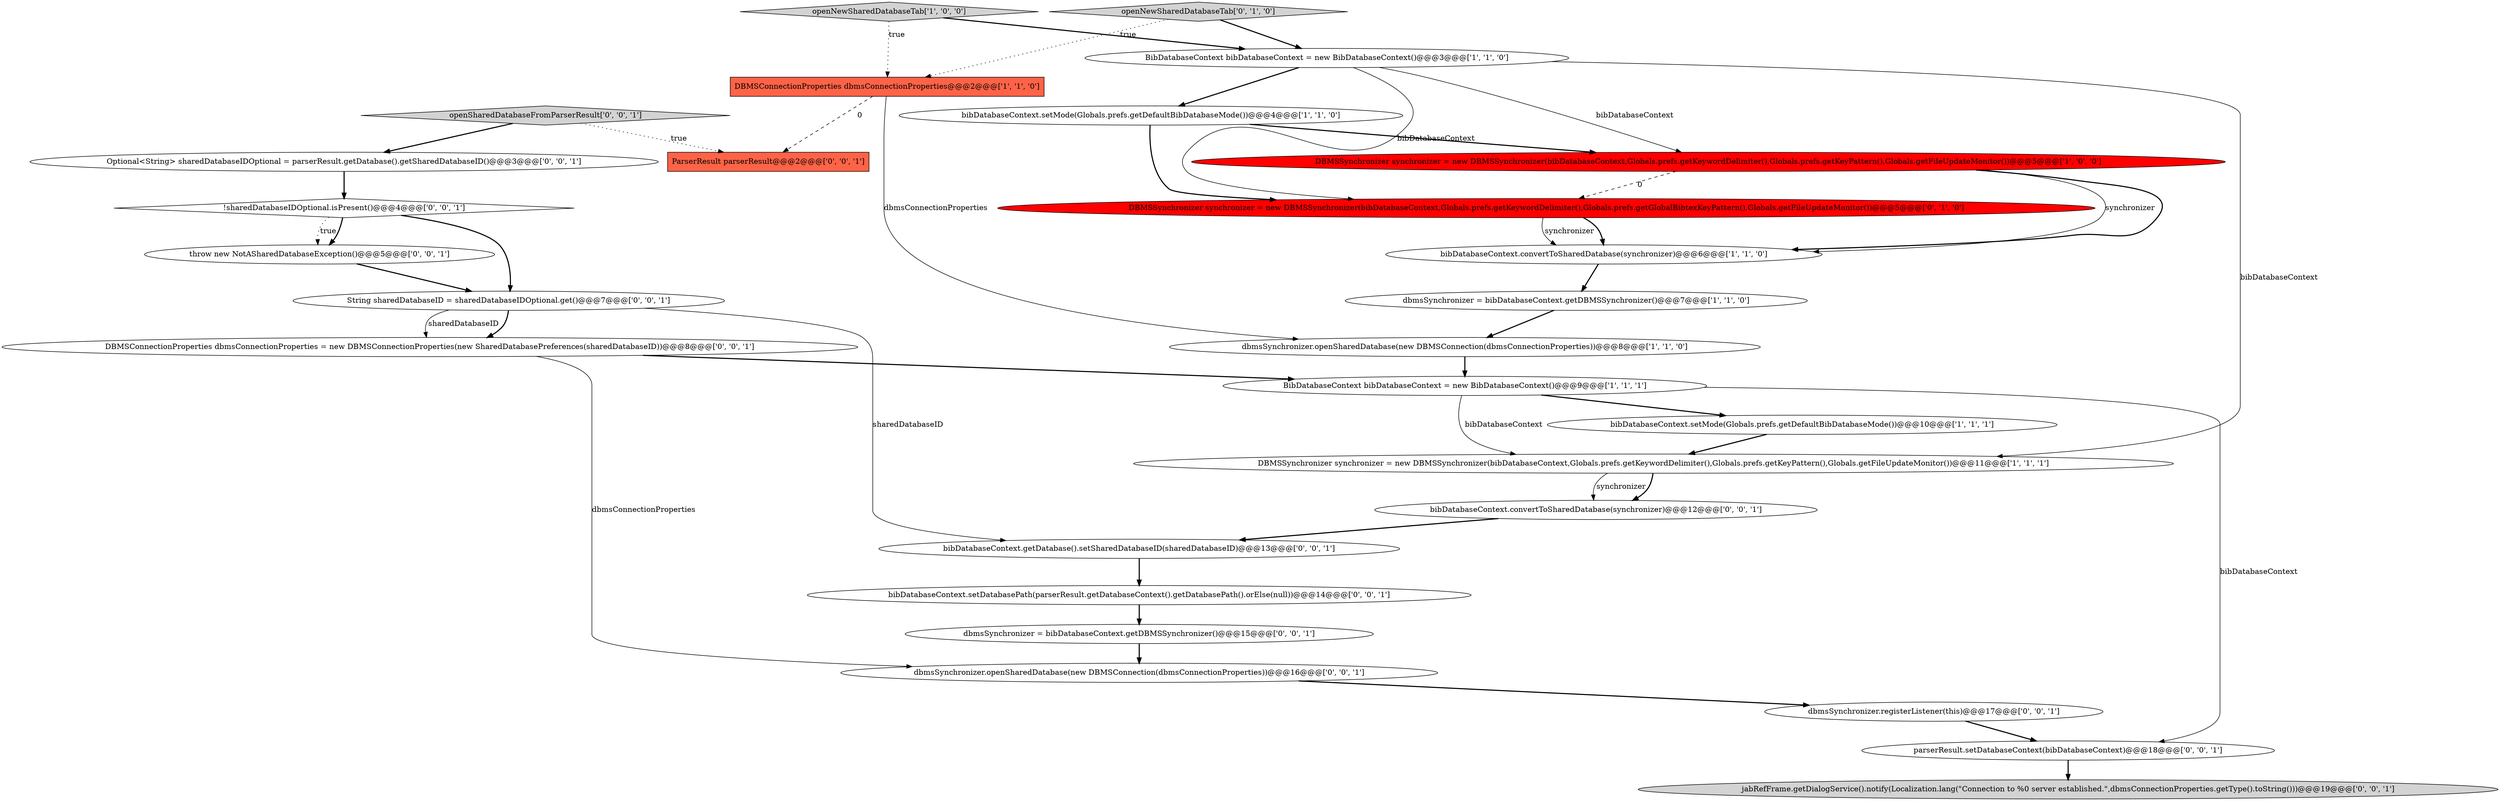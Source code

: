digraph {
19 [style = filled, label = "bibDatabaseContext.getDatabase().setSharedDatabaseID(sharedDatabaseID)@@@13@@@['0', '0', '1']", fillcolor = white, shape = ellipse image = "AAA0AAABBB3BBB"];
10 [style = filled, label = "BibDatabaseContext bibDatabaseContext = new BibDatabaseContext()@@@3@@@['1', '1', '0']", fillcolor = white, shape = ellipse image = "AAA0AAABBB1BBB"];
21 [style = filled, label = "ParserResult parserResult@@@2@@@['0', '0', '1']", fillcolor = tomato, shape = box image = "AAA0AAABBB3BBB"];
20 [style = filled, label = "parserResult.setDatabaseContext(bibDatabaseContext)@@@18@@@['0', '0', '1']", fillcolor = white, shape = ellipse image = "AAA0AAABBB3BBB"];
24 [style = filled, label = "Optional<String> sharedDatabaseIDOptional = parserResult.getDatabase().getSharedDatabaseID()@@@3@@@['0', '0', '1']", fillcolor = white, shape = ellipse image = "AAA0AAABBB3BBB"];
26 [style = filled, label = "jabRefFrame.getDialogService().notify(Localization.lang(\"Connection to %0 server established.\",dbmsConnectionProperties.getType().toString()))@@@19@@@['0', '0', '1']", fillcolor = lightgray, shape = ellipse image = "AAA0AAABBB3BBB"];
17 [style = filled, label = "dbmsSynchronizer.registerListener(this)@@@17@@@['0', '0', '1']", fillcolor = white, shape = ellipse image = "AAA0AAABBB3BBB"];
22 [style = filled, label = "!sharedDatabaseIDOptional.isPresent()@@@4@@@['0', '0', '1']", fillcolor = white, shape = diamond image = "AAA0AAABBB3BBB"];
0 [style = filled, label = "openNewSharedDatabaseTab['1', '0', '0']", fillcolor = lightgray, shape = diamond image = "AAA0AAABBB1BBB"];
2 [style = filled, label = "DBMSSynchronizer synchronizer = new DBMSSynchronizer(bibDatabaseContext,Globals.prefs.getKeywordDelimiter(),Globals.prefs.getKeyPattern(),Globals.getFileUpdateMonitor())@@@5@@@['1', '0', '0']", fillcolor = red, shape = ellipse image = "AAA1AAABBB1BBB"];
6 [style = filled, label = "bibDatabaseContext.setMode(Globals.prefs.getDefaultBibDatabaseMode())@@@4@@@['1', '1', '0']", fillcolor = white, shape = ellipse image = "AAA0AAABBB1BBB"];
8 [style = filled, label = "dbmsSynchronizer.openSharedDatabase(new DBMSConnection(dbmsConnectionProperties))@@@8@@@['1', '1', '0']", fillcolor = white, shape = ellipse image = "AAA0AAABBB1BBB"];
27 [style = filled, label = "openSharedDatabaseFromParserResult['0', '0', '1']", fillcolor = lightgray, shape = diamond image = "AAA0AAABBB3BBB"];
15 [style = filled, label = "DBMSConnectionProperties dbmsConnectionProperties = new DBMSConnectionProperties(new SharedDatabasePreferences(sharedDatabaseID))@@@8@@@['0', '0', '1']", fillcolor = white, shape = ellipse image = "AAA0AAABBB3BBB"];
7 [style = filled, label = "DBMSSynchronizer synchronizer = new DBMSSynchronizer(bibDatabaseContext,Globals.prefs.getKeywordDelimiter(),Globals.prefs.getKeyPattern(),Globals.getFileUpdateMonitor())@@@11@@@['1', '1', '1']", fillcolor = white, shape = ellipse image = "AAA0AAABBB1BBB"];
4 [style = filled, label = "bibDatabaseContext.convertToSharedDatabase(synchronizer)@@@6@@@['1', '1', '0']", fillcolor = white, shape = ellipse image = "AAA0AAABBB1BBB"];
23 [style = filled, label = "dbmsSynchronizer = bibDatabaseContext.getDBMSSynchronizer()@@@15@@@['0', '0', '1']", fillcolor = white, shape = ellipse image = "AAA0AAABBB3BBB"];
1 [style = filled, label = "DBMSConnectionProperties dbmsConnectionProperties@@@2@@@['1', '1', '0']", fillcolor = tomato, shape = box image = "AAA0AAABBB1BBB"];
12 [style = filled, label = "openNewSharedDatabaseTab['0', '1', '0']", fillcolor = lightgray, shape = diamond image = "AAA0AAABBB2BBB"];
3 [style = filled, label = "bibDatabaseContext.setMode(Globals.prefs.getDefaultBibDatabaseMode())@@@10@@@['1', '1', '1']", fillcolor = white, shape = ellipse image = "AAA0AAABBB1BBB"];
14 [style = filled, label = "bibDatabaseContext.setDatabasePath(parserResult.getDatabaseContext().getDatabasePath().orElse(null))@@@14@@@['0', '0', '1']", fillcolor = white, shape = ellipse image = "AAA0AAABBB3BBB"];
9 [style = filled, label = "BibDatabaseContext bibDatabaseContext = new BibDatabaseContext()@@@9@@@['1', '1', '1']", fillcolor = white, shape = ellipse image = "AAA0AAABBB1BBB"];
18 [style = filled, label = "dbmsSynchronizer.openSharedDatabase(new DBMSConnection(dbmsConnectionProperties))@@@16@@@['0', '0', '1']", fillcolor = white, shape = ellipse image = "AAA0AAABBB3BBB"];
5 [style = filled, label = "dbmsSynchronizer = bibDatabaseContext.getDBMSSynchronizer()@@@7@@@['1', '1', '0']", fillcolor = white, shape = ellipse image = "AAA0AAABBB1BBB"];
11 [style = filled, label = "DBMSSynchronizer synchronizer = new DBMSSynchronizer(bibDatabaseContext,Globals.prefs.getKeywordDelimiter(),Globals.prefs.getGlobalBibtexKeyPattern(),Globals.getFileUpdateMonitor())@@@5@@@['0', '1', '0']", fillcolor = red, shape = ellipse image = "AAA1AAABBB2BBB"];
25 [style = filled, label = "bibDatabaseContext.convertToSharedDatabase(synchronizer)@@@12@@@['0', '0', '1']", fillcolor = white, shape = ellipse image = "AAA0AAABBB3BBB"];
13 [style = filled, label = "throw new NotASharedDatabaseException()@@@5@@@['0', '0', '1']", fillcolor = white, shape = ellipse image = "AAA0AAABBB3BBB"];
16 [style = filled, label = "String sharedDatabaseID = sharedDatabaseIDOptional.get()@@@7@@@['0', '0', '1']", fillcolor = white, shape = ellipse image = "AAA0AAABBB3BBB"];
16->15 [style = bold, label=""];
5->8 [style = bold, label=""];
22->16 [style = bold, label=""];
20->26 [style = bold, label=""];
11->4 [style = bold, label=""];
9->20 [style = solid, label="bibDatabaseContext"];
18->17 [style = bold, label=""];
1->8 [style = solid, label="dbmsConnectionProperties"];
16->19 [style = solid, label="sharedDatabaseID"];
12->1 [style = dotted, label="true"];
2->4 [style = solid, label="synchronizer"];
1->21 [style = dashed, label="0"];
16->15 [style = solid, label="sharedDatabaseID"];
27->21 [style = dotted, label="true"];
24->22 [style = bold, label=""];
11->4 [style = solid, label="synchronizer"];
2->4 [style = bold, label=""];
15->18 [style = solid, label="dbmsConnectionProperties"];
10->6 [style = bold, label=""];
13->16 [style = bold, label=""];
10->2 [style = solid, label="bibDatabaseContext"];
6->2 [style = bold, label=""];
10->7 [style = solid, label="bibDatabaseContext"];
0->10 [style = bold, label=""];
7->25 [style = solid, label="synchronizer"];
12->10 [style = bold, label=""];
19->14 [style = bold, label=""];
14->23 [style = bold, label=""];
3->7 [style = bold, label=""];
15->9 [style = bold, label=""];
6->11 [style = bold, label=""];
10->11 [style = solid, label="bibDatabaseContext"];
22->13 [style = dotted, label="true"];
25->19 [style = bold, label=""];
8->9 [style = bold, label=""];
9->3 [style = bold, label=""];
2->11 [style = dashed, label="0"];
27->24 [style = bold, label=""];
7->25 [style = bold, label=""];
4->5 [style = bold, label=""];
23->18 [style = bold, label=""];
22->13 [style = bold, label=""];
9->7 [style = solid, label="bibDatabaseContext"];
0->1 [style = dotted, label="true"];
17->20 [style = bold, label=""];
}
